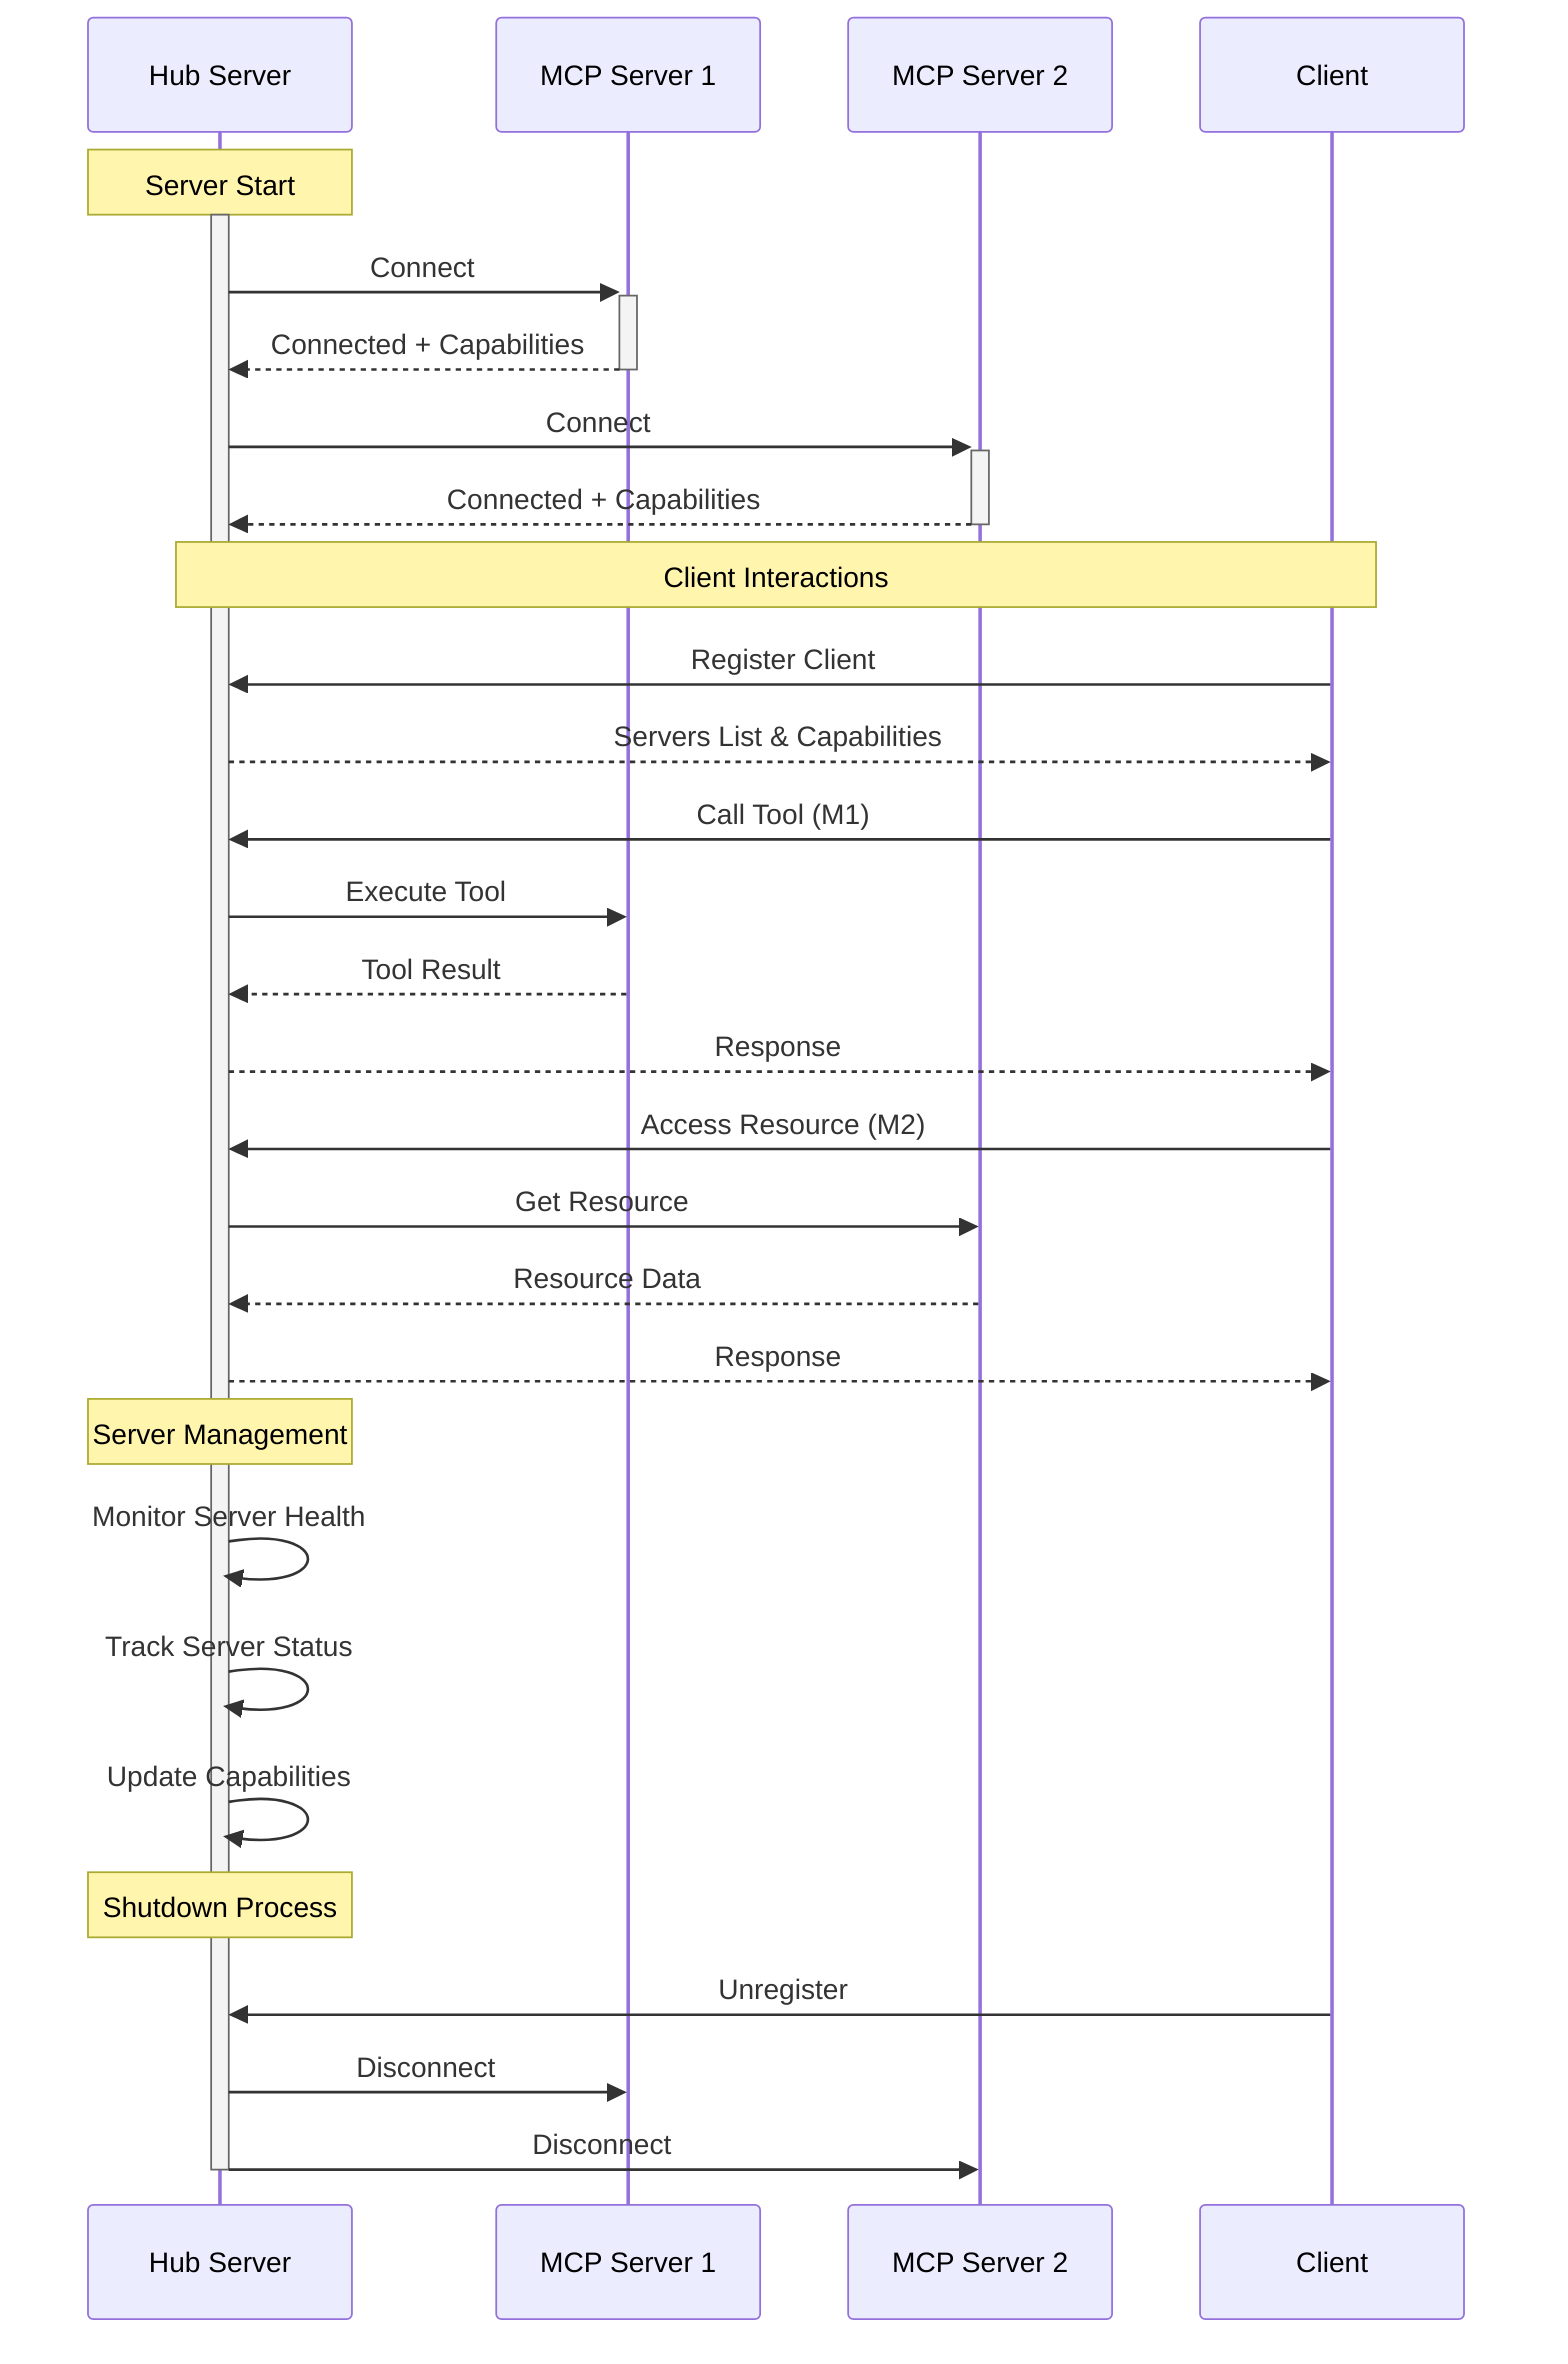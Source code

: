 sequenceDiagram
    participant H as Hub Server
    participant M1 as MCP Server 1
    participant M2 as MCP Server 2
    participant C as Client

    Note over H: Server Start
    activate H
    H->>+M1: Connect
    M1-->>-H: Connected + Capabilities
    H->>+M2: Connect
    M2-->>-H: Connected + Capabilities

    Note over C,H: Client Interactions
    C->>H: Register Client
    H-->>C: Servers List & Capabilities
    
    C->>H: Call Tool (M1)
    H->>M1: Execute Tool
    M1-->>H: Tool Result
    H-->>C: Response

    C->>H: Access Resource (M2)
    H->>M2: Get Resource
    M2-->>H: Resource Data
    H-->>C: Response

    Note over H: Server Management
    H->>H: Monitor Server Health
    H->>H: Track Server Status
    H->>H: Update Capabilities

    Note over H: Shutdown Process
    C->>H: Unregister
    H->>M1: Disconnect
    H->>M2: Disconnect
    deactivate H